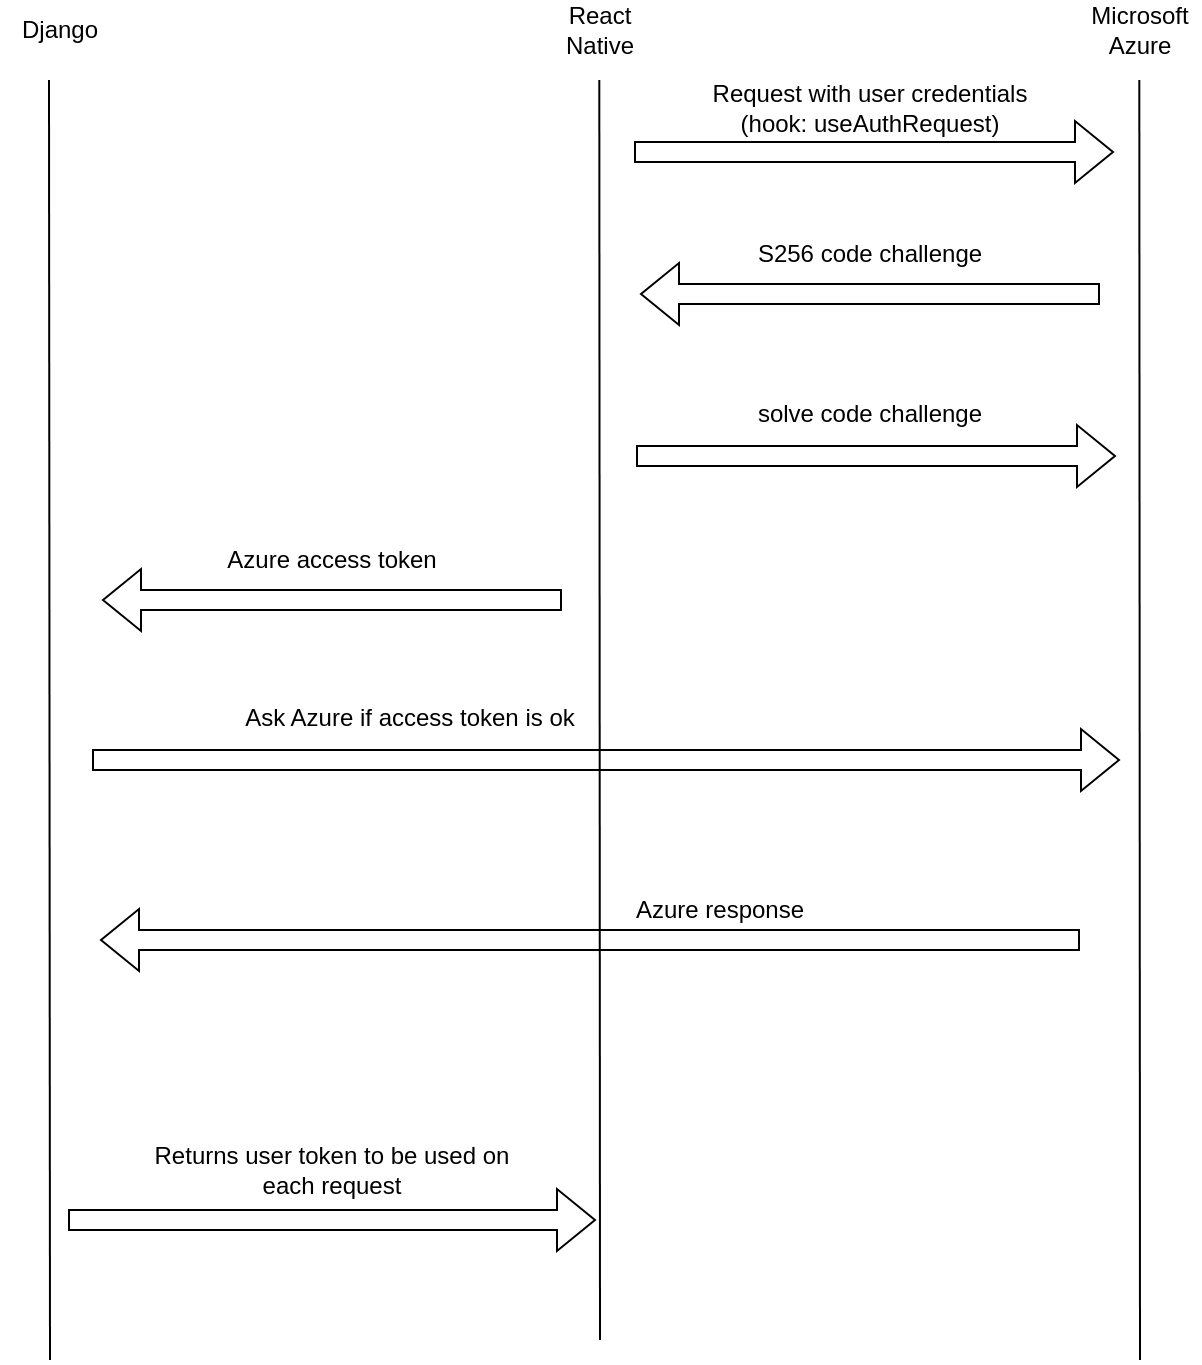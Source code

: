 <mxfile version="15.5.9" type="device"><diagram id="pkkU1-BDR0TO5IZXlOrr" name="Page-1"><mxGraphModel dx="1422" dy="793" grid="1" gridSize="10" guides="1" tooltips="1" connect="1" arrows="1" fold="1" page="1" pageScale="1" pageWidth="850" pageHeight="1100" math="0" shadow="0"><root><mxCell id="0"/><mxCell id="1" parent="0"/><mxCell id="GRnjWos3ocadwv0zX0Dq-1" value="" style="endArrow=none;html=1;rounded=0;" parent="1" edge="1"><mxGeometry width="50" height="50" relative="1" as="geometry"><mxPoint x="245" y="830" as="sourcePoint"/><mxPoint x="244.5" y="190" as="targetPoint"/></mxGeometry></mxCell><mxCell id="GRnjWos3ocadwv0zX0Dq-2" value="React Native" style="text;html=1;strokeColor=none;fillColor=none;align=center;verticalAlign=middle;whiteSpace=wrap;rounded=0;" parent="1" vertex="1"><mxGeometry x="490" y="150" width="60" height="30" as="geometry"/></mxCell><mxCell id="GRnjWos3ocadwv0zX0Dq-4" value="Django" style="text;html=1;strokeColor=none;fillColor=none;align=center;verticalAlign=middle;whiteSpace=wrap;rounded=0;" parent="1" vertex="1"><mxGeometry x="220" y="150" width="60" height="30" as="geometry"/></mxCell><mxCell id="GRnjWos3ocadwv0zX0Dq-6" value="" style="endArrow=none;html=1;rounded=0;" parent="1" edge="1"><mxGeometry width="50" height="50" relative="1" as="geometry"><mxPoint x="520" y="820" as="sourcePoint"/><mxPoint x="519.66" y="190" as="targetPoint"/></mxGeometry></mxCell><mxCell id="GRnjWos3ocadwv0zX0Dq-32" value="Microsoft Azure" style="text;html=1;strokeColor=none;fillColor=none;align=center;verticalAlign=middle;whiteSpace=wrap;rounded=0;" parent="1" vertex="1"><mxGeometry x="760" y="150" width="60" height="30" as="geometry"/></mxCell><mxCell id="GRnjWos3ocadwv0zX0Dq-34" value="" style="endArrow=none;html=1;rounded=0;" parent="1" edge="1"><mxGeometry width="50" height="50" relative="1" as="geometry"><mxPoint x="790" y="830" as="sourcePoint"/><mxPoint x="789.66" y="190.0" as="targetPoint"/></mxGeometry></mxCell><mxCell id="VJ2hw8wPdt0i4AbaLFl6-1" value="" style="shape=flexArrow;endArrow=classic;html=1;rounded=0;" edge="1" parent="1"><mxGeometry width="50" height="50" relative="1" as="geometry"><mxPoint x="537" y="226" as="sourcePoint"/><mxPoint x="777" y="226" as="targetPoint"/></mxGeometry></mxCell><mxCell id="VJ2hw8wPdt0i4AbaLFl6-2" value="&lt;div&gt;Request with user credentials&lt;br&gt;&lt;/div&gt;&lt;div&gt;(hook: useAuthRequest)&lt;/div&gt;" style="text;html=1;strokeColor=none;fillColor=none;align=center;verticalAlign=middle;whiteSpace=wrap;rounded=0;" vertex="1" parent="1"><mxGeometry x="570" y="190" width="170" height="27" as="geometry"/></mxCell><mxCell id="VJ2hw8wPdt0i4AbaLFl6-3" value="" style="shape=flexArrow;endArrow=classic;html=1;rounded=0;" edge="1" parent="1"><mxGeometry width="50" height="50" relative="1" as="geometry"><mxPoint x="770" y="297" as="sourcePoint"/><mxPoint x="540" y="297" as="targetPoint"/></mxGeometry></mxCell><mxCell id="VJ2hw8wPdt0i4AbaLFl6-4" value="S256 code challenge" style="text;html=1;strokeColor=none;fillColor=none;align=center;verticalAlign=middle;whiteSpace=wrap;rounded=0;" vertex="1" parent="1"><mxGeometry x="570" y="267" width="170" height="20" as="geometry"/></mxCell><mxCell id="VJ2hw8wPdt0i4AbaLFl6-6" value="solve code challenge" style="text;html=1;strokeColor=none;fillColor=none;align=center;verticalAlign=middle;whiteSpace=wrap;rounded=0;" vertex="1" parent="1"><mxGeometry x="570" y="347" width="170" height="20" as="geometry"/></mxCell><mxCell id="VJ2hw8wPdt0i4AbaLFl6-7" value="" style="shape=flexArrow;endArrow=classic;html=1;rounded=0;" edge="1" parent="1"><mxGeometry width="50" height="50" relative="1" as="geometry"><mxPoint x="538" y="378" as="sourcePoint"/><mxPoint x="778" y="378" as="targetPoint"/></mxGeometry></mxCell><mxCell id="VJ2hw8wPdt0i4AbaLFl6-8" value="" style="shape=flexArrow;endArrow=classic;html=1;rounded=0;" edge="1" parent="1"><mxGeometry width="50" height="50" relative="1" as="geometry"><mxPoint x="501" y="450" as="sourcePoint"/><mxPoint x="271" y="450" as="targetPoint"/></mxGeometry></mxCell><mxCell id="VJ2hw8wPdt0i4AbaLFl6-9" value="Azure access token" style="text;html=1;strokeColor=none;fillColor=none;align=center;verticalAlign=middle;whiteSpace=wrap;rounded=0;" vertex="1" parent="1"><mxGeometry x="301" y="420" width="170" height="20" as="geometry"/></mxCell><mxCell id="VJ2hw8wPdt0i4AbaLFl6-10" value="" style="shape=flexArrow;endArrow=classic;html=1;rounded=0;" edge="1" parent="1"><mxGeometry width="50" height="50" relative="1" as="geometry"><mxPoint x="266" y="530" as="sourcePoint"/><mxPoint x="780" y="530" as="targetPoint"/></mxGeometry></mxCell><mxCell id="VJ2hw8wPdt0i4AbaLFl6-11" value="Ask Azure if access token is ok" style="text;html=1;strokeColor=none;fillColor=none;align=center;verticalAlign=middle;whiteSpace=wrap;rounded=0;" vertex="1" parent="1"><mxGeometry x="340" y="490" width="170" height="37" as="geometry"/></mxCell><mxCell id="VJ2hw8wPdt0i4AbaLFl6-12" value="" style="shape=flexArrow;endArrow=classic;html=1;rounded=0;" edge="1" parent="1"><mxGeometry width="50" height="50" relative="1" as="geometry"><mxPoint x="760" y="620" as="sourcePoint"/><mxPoint x="270" y="620" as="targetPoint"/></mxGeometry></mxCell><mxCell id="VJ2hw8wPdt0i4AbaLFl6-13" value="Azure response" style="text;html=1;strokeColor=none;fillColor=none;align=center;verticalAlign=middle;whiteSpace=wrap;rounded=0;" vertex="1" parent="1"><mxGeometry x="530" y="590" width="100" height="30" as="geometry"/></mxCell><mxCell id="VJ2hw8wPdt0i4AbaLFl6-15" value="" style="shape=flexArrow;endArrow=classic;html=1;rounded=0;" edge="1" parent="1"><mxGeometry width="50" height="50" relative="1" as="geometry"><mxPoint x="254" y="760" as="sourcePoint"/><mxPoint x="518" y="760" as="targetPoint"/></mxGeometry></mxCell><mxCell id="VJ2hw8wPdt0i4AbaLFl6-16" value="Returns user token to be used on each request" style="text;html=1;strokeColor=none;fillColor=none;align=center;verticalAlign=middle;whiteSpace=wrap;rounded=0;" vertex="1" parent="1"><mxGeometry x="289" y="720" width="194" height="30" as="geometry"/></mxCell></root></mxGraphModel></diagram></mxfile>